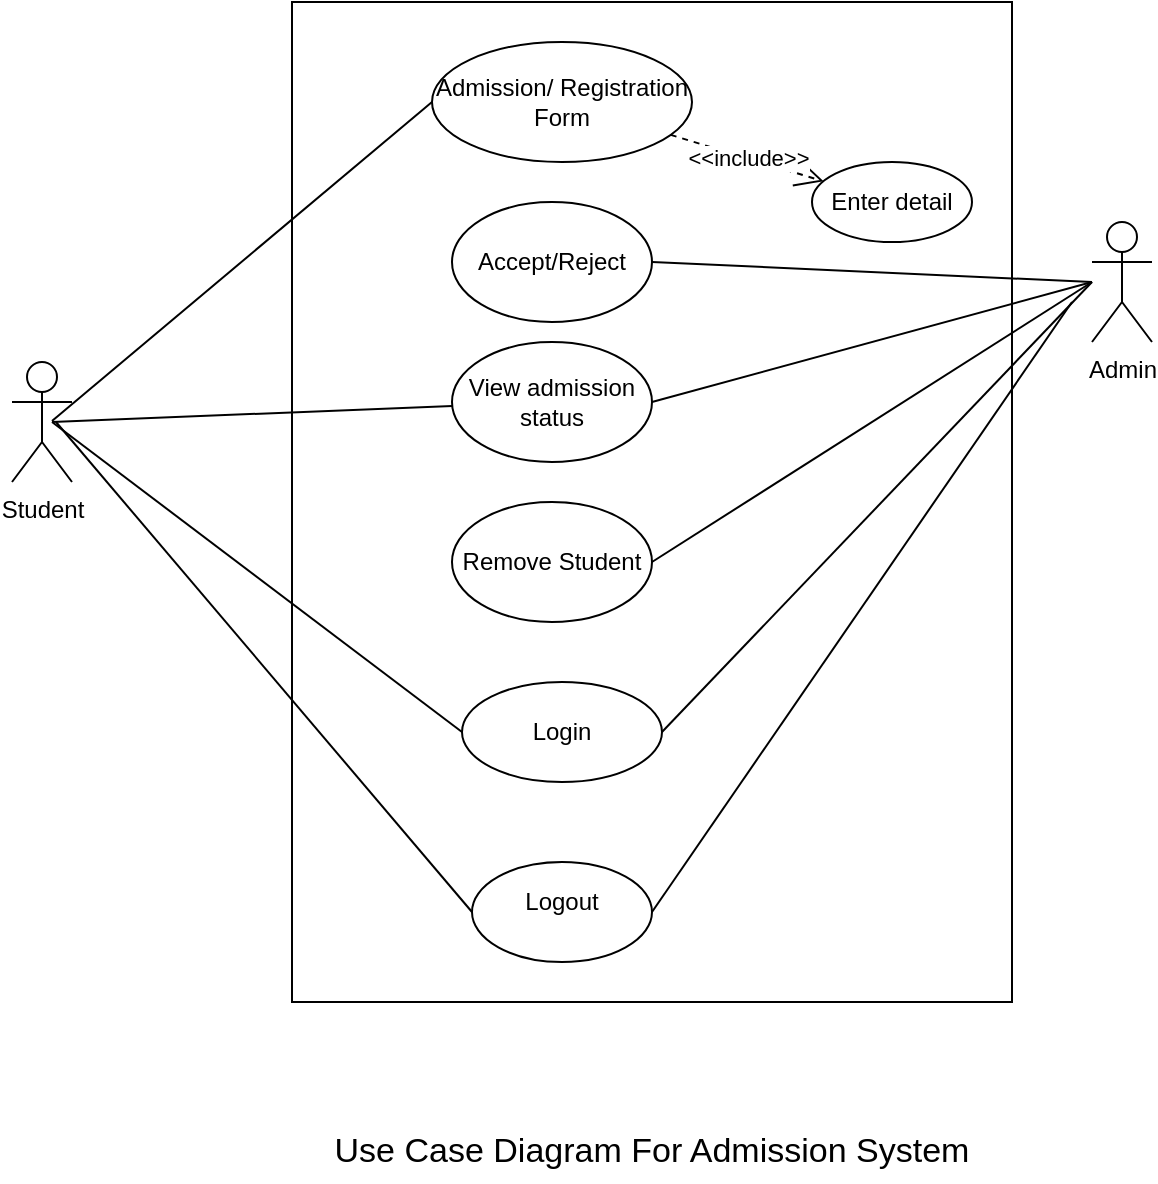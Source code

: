 <mxfile version="13.9.9" type="device"><diagram id="ab-rTRD04e45-od9X_S7" name="Page-1"><mxGraphModel dx="1024" dy="584" grid="1" gridSize="10" guides="1" tooltips="1" connect="1" arrows="1" fold="1" page="1" pageScale="1" pageWidth="850" pageHeight="1100" math="0" shadow="0"><root><mxCell id="0"/><mxCell id="1" parent="0"/><mxCell id="hVTtZ54v3BceDr5_0j-h-11" value="" style="rounded=0;whiteSpace=wrap;html=1;" parent="1" vertex="1"><mxGeometry x="230" y="20" width="360" height="500" as="geometry"/></mxCell><mxCell id="hVTtZ54v3BceDr5_0j-h-1" value="Student" style="shape=umlActor;verticalLabelPosition=bottom;verticalAlign=top;html=1;" parent="1" vertex="1"><mxGeometry x="90" y="200" width="30" height="60" as="geometry"/></mxCell><mxCell id="hVTtZ54v3BceDr5_0j-h-2" value="Admin" style="shape=umlActor;verticalLabelPosition=bottom;verticalAlign=top;html=1;" parent="1" vertex="1"><mxGeometry x="630" y="130" width="30" height="60" as="geometry"/></mxCell><mxCell id="hVTtZ54v3BceDr5_0j-h-5" value="Login" style="ellipse;whiteSpace=wrap;html=1;align=center;" parent="1" vertex="1"><mxGeometry x="315" y="360" width="100" height="50" as="geometry"/></mxCell><mxCell id="hVTtZ54v3BceDr5_0j-h-4" value="Admission/ Registration Form" style="ellipse;whiteSpace=wrap;html=1;align=center;" parent="1" vertex="1"><mxGeometry x="300" y="40" width="130" height="60" as="geometry"/></mxCell><mxCell id="hVTtZ54v3BceDr5_0j-h-12" value="Enter detail" style="ellipse;whiteSpace=wrap;html=1;align=center;" parent="1" vertex="1"><mxGeometry x="490" y="100" width="80" height="40" as="geometry"/></mxCell><mxCell id="hVTtZ54v3BceDr5_0j-h-13" value="&amp;lt;&amp;lt;include&amp;gt;&amp;gt;" style="endArrow=open;endSize=12;dashed=1;html=1;rounded=0;" parent="1" source="hVTtZ54v3BceDr5_0j-h-4" target="hVTtZ54v3BceDr5_0j-h-12" edge="1"><mxGeometry width="160" relative="1" as="geometry"><mxPoint x="380" y="110" as="sourcePoint"/><mxPoint x="540" y="110" as="targetPoint"/></mxGeometry></mxCell><mxCell id="hVTtZ54v3BceDr5_0j-h-17" value="" style="endArrow=none;html=1;rounded=0;entryX=0;entryY=0.5;entryDx=0;entryDy=0;" parent="1" target="hVTtZ54v3BceDr5_0j-h-4" edge="1"><mxGeometry relative="1" as="geometry"><mxPoint x="110" y="229.5" as="sourcePoint"/><mxPoint x="270" y="229.5" as="targetPoint"/></mxGeometry></mxCell><mxCell id="hVTtZ54v3BceDr5_0j-h-22" value="" style="endArrow=none;html=1;rounded=0;entryX=1;entryY=0.5;entryDx=0;entryDy=0;" parent="1" target="hVTtZ54v3BceDr5_0j-h-5" edge="1"><mxGeometry relative="1" as="geometry"><mxPoint x="630" y="160" as="sourcePoint"/><mxPoint x="332.99" y="145" as="targetPoint"/></mxGeometry></mxCell><mxCell id="hVTtZ54v3BceDr5_0j-h-28" value="Use Case Diagram For Admission System" style="text;html=1;strokeColor=none;fillColor=none;align=center;verticalAlign=middle;whiteSpace=wrap;rounded=0;fontSize=17;" parent="1" vertex="1"><mxGeometry x="240" y="580" width="340" height="30" as="geometry"/></mxCell><mxCell id="TUQNqE4dHcTMmLdZxdYA-2" value="View admission status" style="ellipse;whiteSpace=wrap;html=1;" parent="1" vertex="1"><mxGeometry x="310" y="190" width="100" height="60" as="geometry"/></mxCell><mxCell id="TUQNqE4dHcTMmLdZxdYA-3" value="" style="endArrow=none;html=1;rounded=0;exitX=1;exitY=0.5;exitDx=0;exitDy=0;" parent="1" source="TUQNqE4dHcTMmLdZxdYA-2" edge="1"><mxGeometry width="50" height="50" relative="1" as="geometry"><mxPoint x="360" y="260" as="sourcePoint"/><mxPoint x="630" y="160" as="targetPoint"/></mxGeometry></mxCell><mxCell id="TUQNqE4dHcTMmLdZxdYA-4" value="" style="endArrow=none;html=1;rounded=0;" parent="1" target="TUQNqE4dHcTMmLdZxdYA-2" edge="1"><mxGeometry width="50" height="50" relative="1" as="geometry"><mxPoint x="110" y="230" as="sourcePoint"/><mxPoint x="410" y="210" as="targetPoint"/></mxGeometry></mxCell><mxCell id="ZYmQuxHwaod_Tffyt10B-2" value="Remove Student" style="ellipse;whiteSpace=wrap;html=1;" parent="1" vertex="1"><mxGeometry x="310" y="270" width="100" height="60" as="geometry"/></mxCell><mxCell id="ZYmQuxHwaod_Tffyt10B-3" value="" style="endArrow=none;html=1;rounded=0;exitX=1;exitY=0.5;exitDx=0;exitDy=0;" parent="1" source="ZYmQuxHwaod_Tffyt10B-2" edge="1"><mxGeometry width="50" height="50" relative="1" as="geometry"><mxPoint x="365" y="310" as="sourcePoint"/><mxPoint x="630" y="160" as="targetPoint"/></mxGeometry></mxCell><mxCell id="mMQAQcOP5eKXoeB2spWm-1" value="Accept/Reject" style="ellipse;whiteSpace=wrap;html=1;" parent="1" vertex="1"><mxGeometry x="310" y="120" width="100" height="60" as="geometry"/></mxCell><mxCell id="mMQAQcOP5eKXoeB2spWm-2" value="" style="endArrow=none;html=1;rounded=0;exitX=1;exitY=0.5;exitDx=0;exitDy=0;" parent="1" source="mMQAQcOP5eKXoeB2spWm-1" edge="1"><mxGeometry width="50" height="50" relative="1" as="geometry"><mxPoint x="420" y="220" as="sourcePoint"/><mxPoint x="630" y="160" as="targetPoint"/></mxGeometry></mxCell><mxCell id="FVRkdHYiIpaJrc_eCruR-1" value="" style="endArrow=none;html=1;entryX=0;entryY=0.5;entryDx=0;entryDy=0;" parent="1" target="hVTtZ54v3BceDr5_0j-h-5" edge="1"><mxGeometry width="50" height="50" relative="1" as="geometry"><mxPoint x="110" y="230" as="sourcePoint"/><mxPoint x="450" y="280" as="targetPoint"/></mxGeometry></mxCell><mxCell id="RbtF0RH4hITFIeqqZeen-1" value="" style="ellipse;whiteSpace=wrap;html=1;" parent="1" vertex="1"><mxGeometry x="320" y="450" width="90" height="50" as="geometry"/></mxCell><mxCell id="RbtF0RH4hITFIeqqZeen-3" value="Logout" style="text;html=1;strokeColor=none;fillColor=none;align=center;verticalAlign=middle;whiteSpace=wrap;rounded=0;" parent="1" vertex="1"><mxGeometry x="345" y="460" width="40" height="20" as="geometry"/></mxCell><mxCell id="RbtF0RH4hITFIeqqZeen-4" value="" style="endArrow=none;html=1;entryX=1;entryY=0.5;entryDx=0;entryDy=0;" parent="1" target="RbtF0RH4hITFIeqqZeen-1" edge="1"><mxGeometry width="50" height="50" relative="1" as="geometry"><mxPoint x="620" y="170" as="sourcePoint"/><mxPoint x="450" y="260" as="targetPoint"/></mxGeometry></mxCell><mxCell id="RbtF0RH4hITFIeqqZeen-7" value="" style="endArrow=none;html=1;entryX=0;entryY=0.5;entryDx=0;entryDy=0;" parent="1" target="RbtF0RH4hITFIeqqZeen-1" edge="1"><mxGeometry width="50" height="50" relative="1" as="geometry"><mxPoint x="112" y="230" as="sourcePoint"/><mxPoint x="450" y="260" as="targetPoint"/></mxGeometry></mxCell></root></mxGraphModel></diagram></mxfile>
